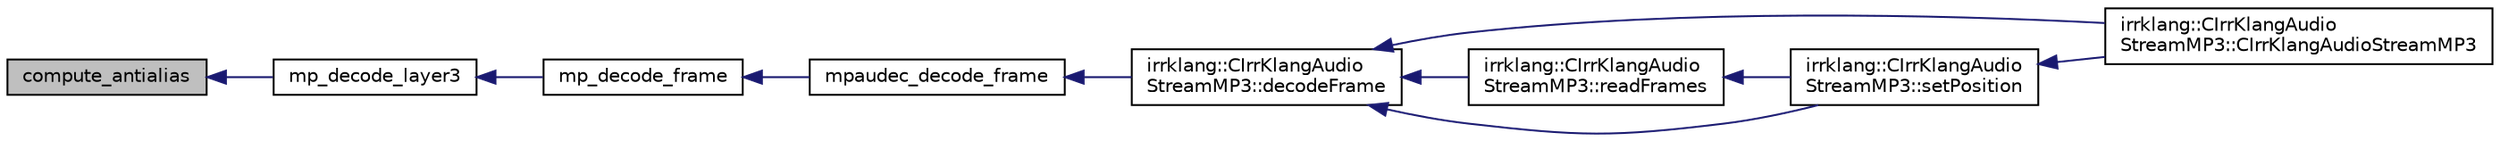 digraph "compute_antialias"
{
  bgcolor="transparent";
  edge [fontname="Helvetica",fontsize="10",labelfontname="Helvetica",labelfontsize="10"];
  node [fontname="Helvetica",fontsize="10",shape=record];
  rankdir="LR";
  Node1 [label="compute_antialias",height=0.2,width=0.4,color="black", fillcolor="grey75", style="filled", fontcolor="black"];
  Node1 -> Node2 [dir="back",color="midnightblue",fontsize="10",style="solid",fontname="Helvetica"];
  Node2 [label="mp_decode_layer3",height=0.2,width=0.4,color="black",URL="$mpaudec_8c.html#aa6bde9d54d008252eb8b748f805c7c1e"];
  Node2 -> Node3 [dir="back",color="midnightblue",fontsize="10",style="solid",fontname="Helvetica"];
  Node3 [label="mp_decode_frame",height=0.2,width=0.4,color="black",URL="$mpaudec_8c.html#a2dff7b15a5f55a97729fb3f2d7194e64"];
  Node3 -> Node4 [dir="back",color="midnightblue",fontsize="10",style="solid",fontname="Helvetica"];
  Node4 [label="mpaudec_decode_frame",height=0.2,width=0.4,color="black",URL="$mpaudec_8c.html#ad804754f6cb3863f2489fcddc56f9ae4"];
  Node4 -> Node5 [dir="back",color="midnightblue",fontsize="10",style="solid",fontname="Helvetica"];
  Node5 [label="irrklang::CIrrKlangAudio\lStreamMP3::decodeFrame",height=0.2,width=0.4,color="black",URL="$classirrklang_1_1CIrrKlangAudioStreamMP3.html#a0694b0e9c0ca306701236b660a11633d"];
  Node5 -> Node6 [dir="back",color="midnightblue",fontsize="10",style="solid",fontname="Helvetica"];
  Node6 [label="irrklang::CIrrKlangAudio\lStreamMP3::CIrrKlangAudioStreamMP3",height=0.2,width=0.4,color="black",URL="$classirrklang_1_1CIrrKlangAudioStreamMP3.html#aa0525477376ae287275da88a17f4825d"];
  Node5 -> Node7 [dir="back",color="midnightblue",fontsize="10",style="solid",fontname="Helvetica"];
  Node7 [label="irrklang::CIrrKlangAudio\lStreamMP3::readFrames",height=0.2,width=0.4,color="black",URL="$classirrklang_1_1CIrrKlangAudioStreamMP3.html#a85374ba5ed9178fa74dd256d59018ca0",tooltip="tells the audio stream to read n audio frames into the specified buffer "];
  Node7 -> Node8 [dir="back",color="midnightblue",fontsize="10",style="solid",fontname="Helvetica"];
  Node8 [label="irrklang::CIrrKlangAudio\lStreamMP3::setPosition",height=0.2,width=0.4,color="black",URL="$classirrklang_1_1CIrrKlangAudioStreamMP3.html#ae615c171d074153463af08a11118ceaf",tooltip="sets the position of the audio stream. "];
  Node8 -> Node6 [dir="back",color="midnightblue",fontsize="10",style="solid",fontname="Helvetica"];
  Node5 -> Node8 [dir="back",color="midnightblue",fontsize="10",style="solid",fontname="Helvetica"];
}
